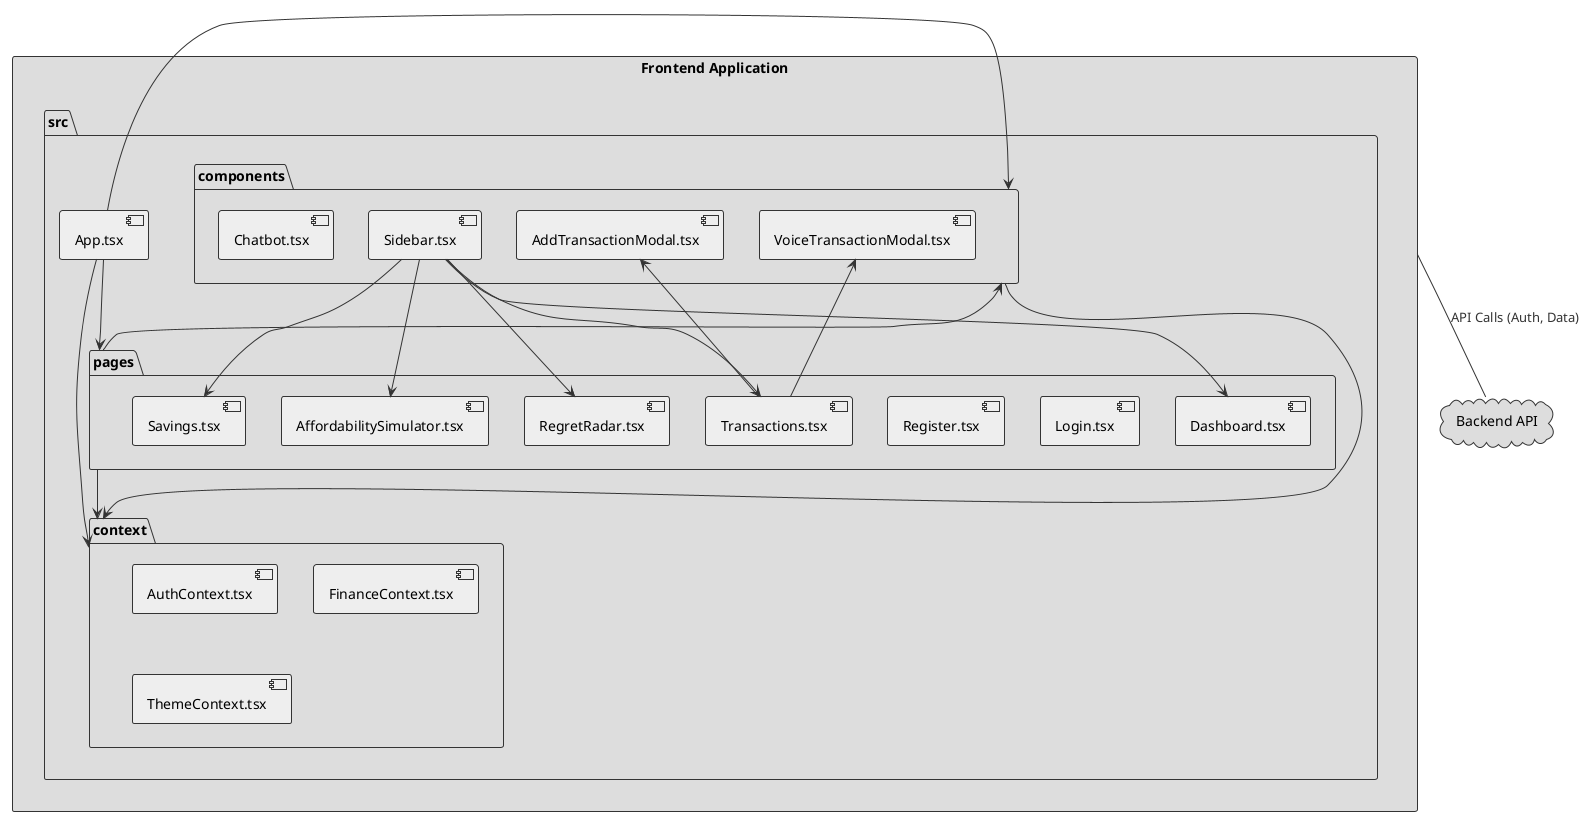 @startuml
!theme plain

skinparam component {
  BorderColor #333333
  BackgroundColor #EEEEEE
  ArrowColor #333333
  ArrowFontColor #333333
}

skinparam package {
  BorderColor #333333
  BackgroundColor #DDDDDD
}

skinparam cloud {
  BorderColor #333333
  BackgroundColor #DDDDDD
}

skinparam database {
  BorderColor #333333
  BackgroundColor #DDDDDD
}

rectangle "Frontend Application" as FrontendApp {

  package "src" {
    component "App.tsx" as App

    package "pages" {
      component "Dashboard.tsx" as Dashboard
      component "Login.tsx" as Login
      component "Register.tsx" as Register
      component "Transactions.tsx" as Transactions
      component "Savings.tsx" as Savings
      component "AffordabilitySimulator.tsx" as AffordabilitySimulator
      component "RegretRadar.tsx" as RegretRadar
    }

    package "components" {
      component "Sidebar.tsx" as Sidebar
      component "AddTransactionModal.tsx" as AddTransactionModal
      component "VoiceTransactionModal.tsx" as VoiceTransactionModal
      component "Chatbot.tsx" as Chatbot
    }

    package "context" {
      component "AuthContext.tsx" as AuthContext
      component "FinanceContext.tsx" as FinanceContext
      component "ThemeContext.tsx" as ThemeContext
    }

    App --> pages
    App --> components
    App --> context

    pages --> components
    pages --> context
    components --> context

    Sidebar --> Dashboard
    Sidebar --> Transactions
    Sidebar --> Savings
    Sidebar --> AffordabilitySimulator
    Sidebar --> RegretRadar

    Transactions --> AddTransactionModal
    Transactions --> VoiceTransactionModal

    Chatbot -[hidden]-> App
  }
}

cloud "Backend API" as BackendAPI

FrontendApp -- BackendAPI : "API Calls (Auth, Data)"

@enduml